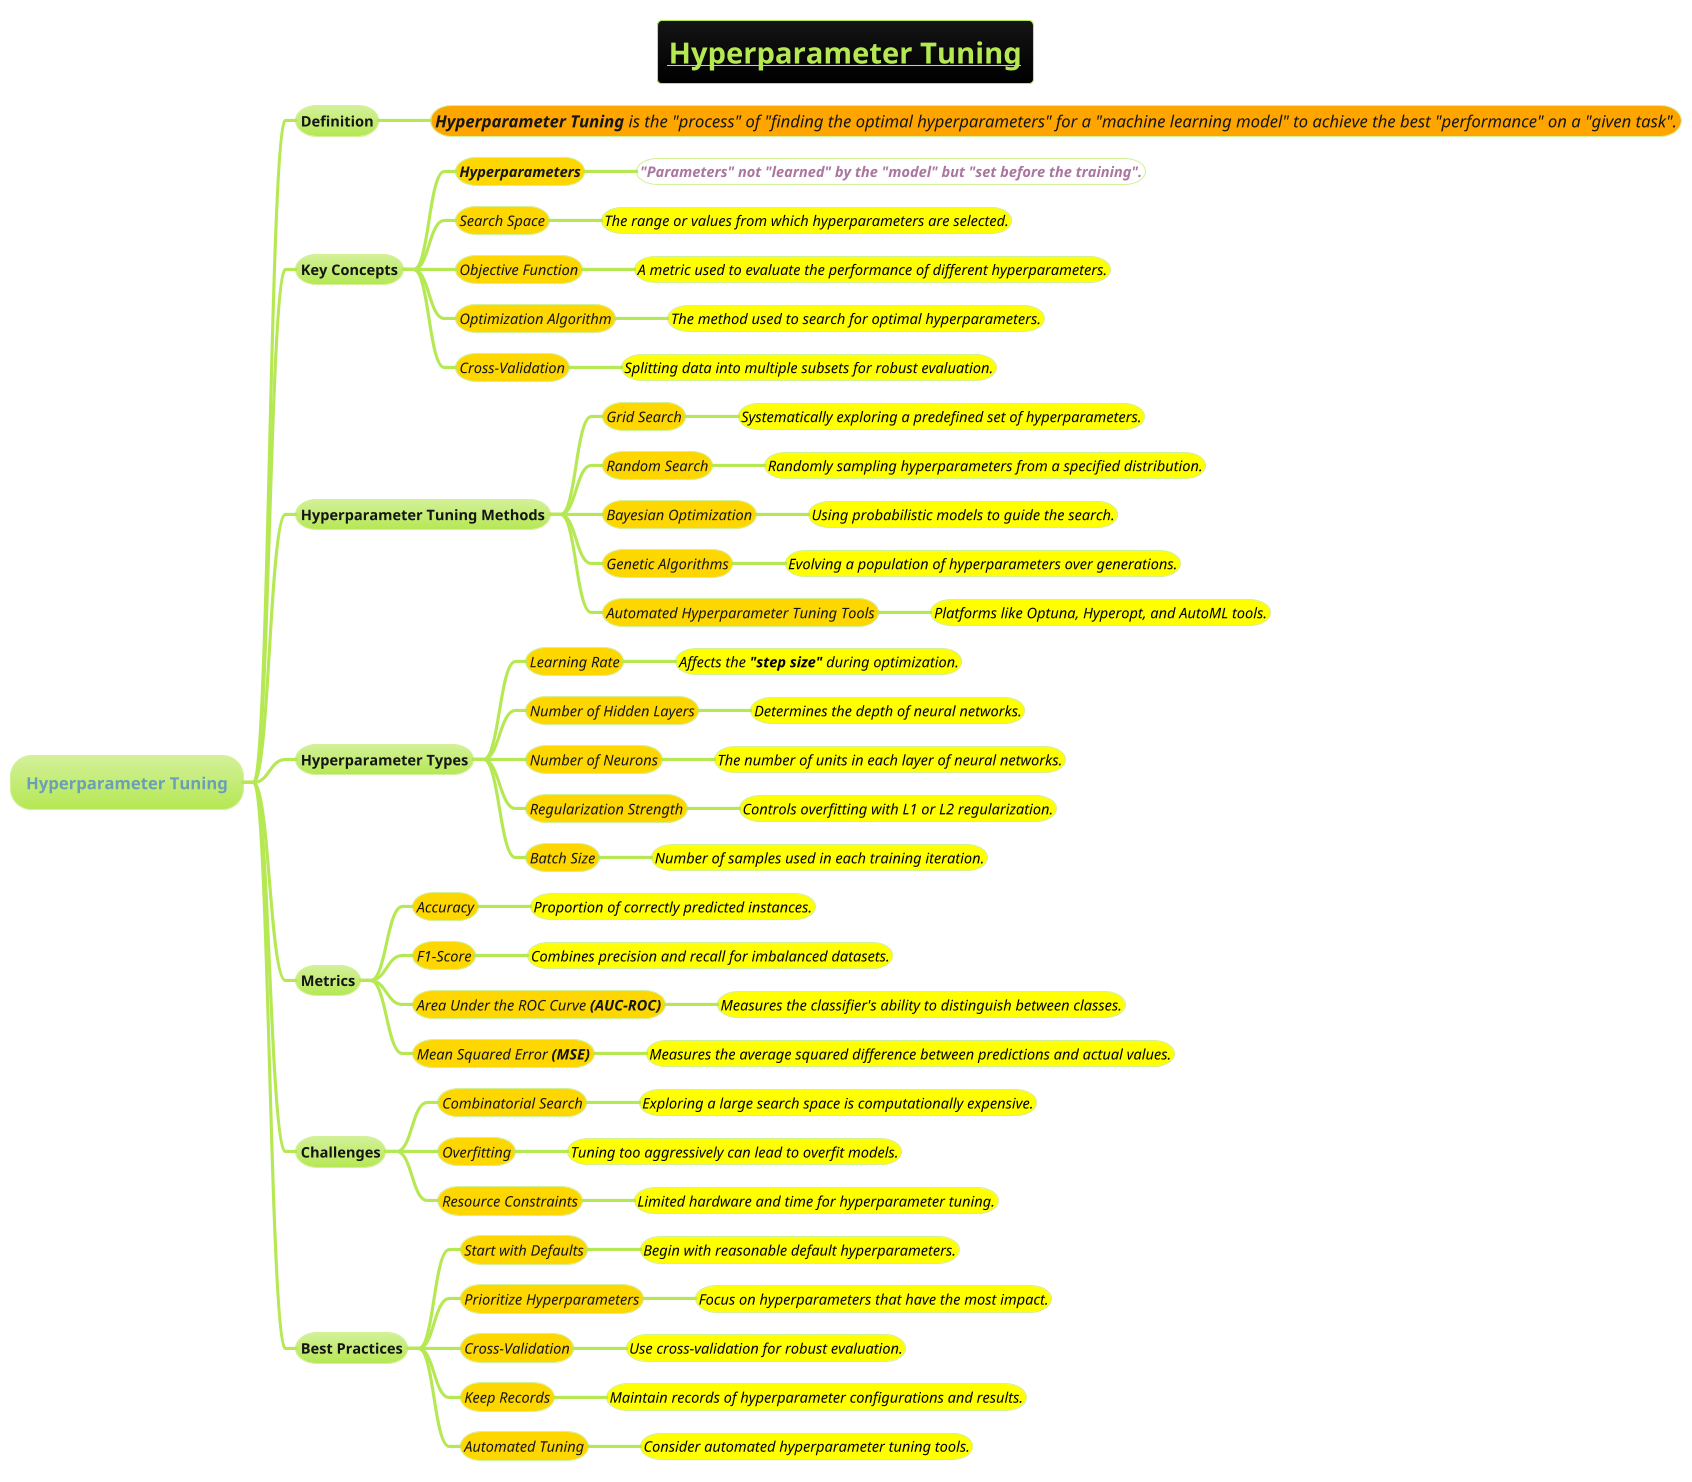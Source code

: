 @startmindmap
title =__Hyperparameter Tuning__

!theme hacker


* Hyperparameter Tuning
** Definition
***[#orange] <i><size:16>**Hyperparameter Tuning** is the "process" of "finding the optimal hyperparameters" for a "machine learning model" to achieve the best "performance" on a "given task".

** Key Concepts
***[#gold] <size:14><i>**Hyperparameters**
****[#white] <i><size:14>**"Parameters" not "learned" by the "model" but "set before the training".**
***[#gold] <size:14><i>Search Space
****[#yellow] <color #black><i><size:14>The range or values from which hyperparameters are selected.
***[#gold] <size:14><i>Objective Function
****[#yellow] <color #black><i><size:14>A metric used to evaluate the performance of different hyperparameters.
***[#gold] <size:14><i>Optimization Algorithm
****[#yellow] <color #black><i><size:14>The method used to search for optimal hyperparameters.
***[#gold] <size:14><i>Cross-Validation
****[#yellow] <color #black><i><size:14>Splitting data into multiple subsets for robust evaluation.

** Hyperparameter Tuning Methods
***[#gold] <size:14><i>Grid Search
****[#yellow] <color #black><i><size:14>Systematically exploring a predefined set of hyperparameters.
***[#gold] <size:14><i>Random Search
****[#yellow] <color #black><i><size:14>Randomly sampling hyperparameters from a specified distribution.
***[#gold] <size:14><i>Bayesian Optimization
****[#yellow] <color #black><i><size:14>Using probabilistic models to guide the search.
***[#gold] <size:14><i>Genetic Algorithms
****[#yellow] <color #black><i><size:14>Evolving a population of hyperparameters over generations.
***[#gold] <size:14><i>Automated Hyperparameter Tuning Tools
****[#yellow] <color #black><i><size:14>Platforms like Optuna, Hyperopt, and AutoML tools.

** Hyperparameter Types
***[#gold] <size:14><i>Learning Rate
****[#yellow] <color #black><i><size:14>Affects the **"step size"** during optimization.
***[#gold] <size:14><i>Number of Hidden Layers
****[#yellow] <color #black><i><size:14>Determines the depth of neural networks.
***[#gold] <size:14><i>Number of Neurons
****[#yellow] <color #black><i><size:14>The number of units in each layer of neural networks.
***[#gold] <size:14><i>Regularization Strength
****[#yellow] <color #black><i><size:14>Controls overfitting with L1 or L2 regularization.
***[#gold] <size:14><i>Batch Size
****[#yellow] <color #black><i><size:14>Number of samples used in each training iteration.

** Metrics
***[#gold] <size:14><i>Accuracy
****[#yellow] <color #black><i><size:14>Proportion of correctly predicted instances.
***[#gold] <size:14><i>F1-Score
****[#yellow] <color #black><i><size:14>Combines precision and recall for imbalanced datasets.
***[#gold] <size:14><i>Area Under the ROC Curve **(AUC-ROC)**
****[#yellow] <color #black><i><size:14>Measures the classifier's ability to distinguish between classes.
***[#gold] <size:14><i>Mean Squared Error **(MSE)**
****[#yellow] <color #black><i><size:14>Measures the average squared difference between predictions and actual values.

** Challenges
***[#gold] <size:14><i>Combinatorial Search
****[#yellow] <color #black><i><size:14>Exploring a large search space is computationally expensive.
***[#gold] <size:14><i>Overfitting
****[#yellow] <color #black><i><size:14>Tuning too aggressively can lead to overfit models.
***[#gold] <size:14><i>Resource Constraints
****[#yellow] <color #black><i><size:14>Limited hardware and time for hyperparameter tuning.

** Best Practices
***[#gold] <size:14><i>Start with Defaults
****[#yellow] <color #black><i><size:14>Begin with reasonable default hyperparameters.
***[#gold] <size:14><i>Prioritize Hyperparameters
****[#yellow] <color #black><i><size:14>Focus on hyperparameters that have the most impact.
***[#gold] <size:14><i>Cross-Validation
****[#yellow] <color #black><i><size:14>Use cross-validation for robust evaluation.
***[#gold] <size:14><i>Keep Records
****[#yellow] <color #black><i><size:14>Maintain records of hyperparameter configurations and results.
***[#gold] <size:14><i>Automated Tuning
****[#yellow] <color #black><i><size:14>Consider automated hyperparameter tuning tools.

@endmindmap
